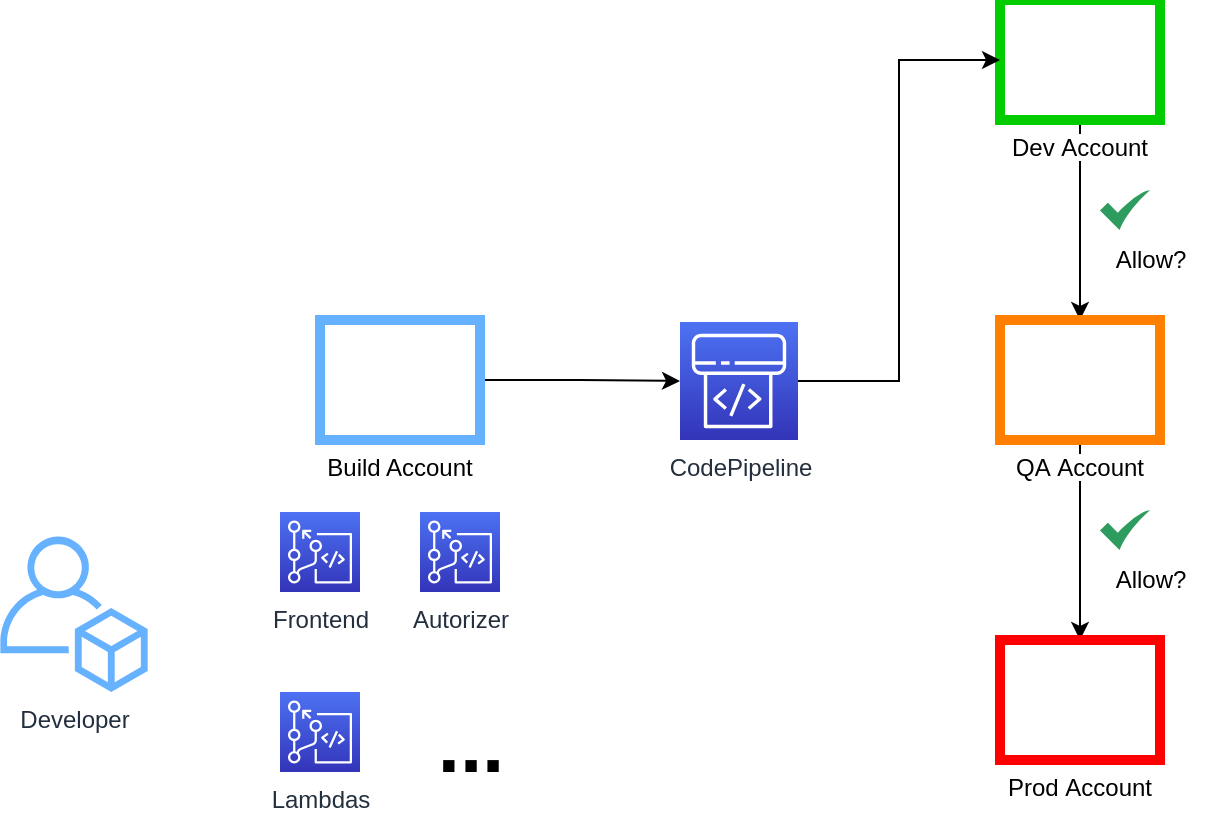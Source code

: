 <mxfile version="13.6.9" type="device"><diagram id="SlZtstMgZK9iHeEUNnSh" name="Pipeline"><mxGraphModel dx="1360" dy="745" grid="1" gridSize="10" guides="1" tooltips="1" connect="1" arrows="1" fold="1" page="1" pageScale="1" pageWidth="1100" pageHeight="850" math="0" shadow="0"><root><mxCell id="KtKBZEQvzSaUpNJu2F40-0"/><mxCell id="KtKBZEQvzSaUpNJu2F40-1" parent="KtKBZEQvzSaUpNJu2F40-0"/><mxCell id="KtKBZEQvzSaUpNJu2F40-2" value="Developer" style="outlineConnect=0;fontColor=#232F3E;gradientColor=none;strokeColor=none;dashed=0;verticalLabelPosition=bottom;verticalAlign=top;align=center;html=1;fontSize=12;fontStyle=0;aspect=fixed;pointerEvents=1;shape=mxgraph.aws4.organizations_account;fillColor=#66B2FF;" parent="KtKBZEQvzSaUpNJu2F40-1" vertex="1"><mxGeometry x="100" y="308" width="74" height="78" as="geometry"/></mxCell><mxCell id="W7Ql578L9ETA6g7fJ25K-4" value="" style="edgeStyle=orthogonalEdgeStyle;rounded=0;orthogonalLoop=1;jettySize=auto;html=1;startArrow=none;startFill=0;" parent="KtKBZEQvzSaUpNJu2F40-1" source="KtKBZEQvzSaUpNJu2F40-6" target="KtKBZEQvzSaUpNJu2F40-20" edge="1"><mxGeometry relative="1" as="geometry"/></mxCell><mxCell id="KtKBZEQvzSaUpNJu2F40-6" value="Build Account" style="shape=image;verticalLabelPosition=bottom;labelBackgroundColor=#ffffff;verticalAlign=top;aspect=fixed;imageAspect=0;image=https://futurumresearch.com/wp-content/uploads/2020/01/aws-logo.png;strokeWidth=5;imageBorder=#66B2FF;" parent="KtKBZEQvzSaUpNJu2F40-1" vertex="1"><mxGeometry x="260" y="200" width="80" height="60" as="geometry"/></mxCell><mxCell id="W7Ql578L9ETA6g7fJ25K-6" value="" style="edgeStyle=orthogonalEdgeStyle;rounded=0;orthogonalLoop=1;jettySize=auto;html=1;startArrow=none;startFill=0;" parent="KtKBZEQvzSaUpNJu2F40-1" source="KtKBZEQvzSaUpNJu2F40-8" target="KtKBZEQvzSaUpNJu2F40-9" edge="1"><mxGeometry relative="1" as="geometry"/></mxCell><mxCell id="KtKBZEQvzSaUpNJu2F40-8" value="Dev Account" style="shape=image;verticalLabelPosition=bottom;labelBackgroundColor=#ffffff;verticalAlign=top;aspect=fixed;imageAspect=0;image=https://futurumresearch.com/wp-content/uploads/2020/01/aws-logo.png;strokeWidth=5;imageBorder=#00CC00;" parent="KtKBZEQvzSaUpNJu2F40-1" vertex="1"><mxGeometry x="600" y="40" width="80" height="60" as="geometry"/></mxCell><mxCell id="W7Ql578L9ETA6g7fJ25K-7" value="" style="edgeStyle=orthogonalEdgeStyle;rounded=0;orthogonalLoop=1;jettySize=auto;html=1;startArrow=none;startFill=0;" parent="KtKBZEQvzSaUpNJu2F40-1" source="KtKBZEQvzSaUpNJu2F40-9" target="KtKBZEQvzSaUpNJu2F40-10" edge="1"><mxGeometry relative="1" as="geometry"/></mxCell><mxCell id="KtKBZEQvzSaUpNJu2F40-9" value="QA Account" style="shape=image;verticalLabelPosition=bottom;labelBackgroundColor=#ffffff;verticalAlign=top;aspect=fixed;imageAspect=0;image=https://futurumresearch.com/wp-content/uploads/2020/01/aws-logo.png;strokeWidth=5;imageBorder=#FF8000;" parent="KtKBZEQvzSaUpNJu2F40-1" vertex="1"><mxGeometry x="600" y="200" width="80" height="60" as="geometry"/></mxCell><mxCell id="KtKBZEQvzSaUpNJu2F40-10" value="Prod Account" style="shape=image;verticalLabelPosition=bottom;labelBackgroundColor=#ffffff;verticalAlign=top;aspect=fixed;imageAspect=0;image=https://futurumresearch.com/wp-content/uploads/2020/01/aws-logo.png;strokeWidth=5;imageBorder=#FF0000;" parent="KtKBZEQvzSaUpNJu2F40-1" vertex="1"><mxGeometry x="600" y="360" width="80" height="60" as="geometry"/></mxCell><mxCell id="KtKBZEQvzSaUpNJu2F40-16" value="Frontend" style="outlineConnect=0;fontColor=#232F3E;gradientColor=#4D72F3;gradientDirection=north;fillColor=#3334B9;strokeColor=#ffffff;dashed=0;verticalLabelPosition=bottom;verticalAlign=top;align=center;html=1;fontSize=12;fontStyle=0;aspect=fixed;shape=mxgraph.aws4.resourceIcon;resIcon=mxgraph.aws4.codecommit;" parent="KtKBZEQvzSaUpNJu2F40-1" vertex="1"><mxGeometry x="240" y="296" width="40" height="40" as="geometry"/></mxCell><mxCell id="KtKBZEQvzSaUpNJu2F40-17" value="Autorizer" style="outlineConnect=0;fontColor=#232F3E;gradientColor=#4D72F3;gradientDirection=north;fillColor=#3334B9;strokeColor=#ffffff;dashed=0;verticalLabelPosition=bottom;verticalAlign=top;align=center;html=1;fontSize=12;fontStyle=0;aspect=fixed;shape=mxgraph.aws4.resourceIcon;resIcon=mxgraph.aws4.codecommit;" parent="KtKBZEQvzSaUpNJu2F40-1" vertex="1"><mxGeometry x="310" y="296" width="40" height="40" as="geometry"/></mxCell><mxCell id="KtKBZEQvzSaUpNJu2F40-18" value="Lambdas" style="outlineConnect=0;fontColor=#232F3E;gradientColor=#4D72F3;gradientDirection=north;fillColor=#3334B9;strokeColor=#ffffff;dashed=0;verticalLabelPosition=bottom;verticalAlign=top;align=center;html=1;fontSize=12;fontStyle=0;aspect=fixed;shape=mxgraph.aws4.resourceIcon;resIcon=mxgraph.aws4.codecommit;" parent="KtKBZEQvzSaUpNJu2F40-1" vertex="1"><mxGeometry x="240" y="386" width="40" height="40" as="geometry"/></mxCell><mxCell id="KtKBZEQvzSaUpNJu2F40-19" value="&lt;b&gt;&lt;font style=&quot;font-size: 40px&quot;&gt;...&lt;/font&gt;&lt;/b&gt;" style="text;html=1;align=center;verticalAlign=middle;resizable=0;points=[];autosize=1;" parent="KtKBZEQvzSaUpNJu2F40-1" vertex="1"><mxGeometry x="310" y="396" width="50" height="30" as="geometry"/></mxCell><mxCell id="W7Ql578L9ETA6g7fJ25K-8" style="edgeStyle=orthogonalEdgeStyle;rounded=0;orthogonalLoop=1;jettySize=auto;html=1;entryX=0;entryY=0.5;entryDx=0;entryDy=0;startArrow=none;startFill=0;" parent="KtKBZEQvzSaUpNJu2F40-1" source="KtKBZEQvzSaUpNJu2F40-20" target="KtKBZEQvzSaUpNJu2F40-8" edge="1"><mxGeometry relative="1" as="geometry"/></mxCell><mxCell id="KtKBZEQvzSaUpNJu2F40-20" value="CodePipeline" style="outlineConnect=0;fontColor=#232F3E;gradientColor=#4D72F3;gradientDirection=north;fillColor=#3334B9;strokeColor=#ffffff;dashed=0;verticalLabelPosition=bottom;verticalAlign=top;align=center;html=1;fontSize=12;fontStyle=0;aspect=fixed;shape=mxgraph.aws4.resourceIcon;resIcon=mxgraph.aws4.codepipeline;" parent="KtKBZEQvzSaUpNJu2F40-1" vertex="1"><mxGeometry x="440" y="201" width="59" height="59" as="geometry"/></mxCell><mxCell id="QMOdTy1S3s98ubOdJ_Xz-5" value="" style="group" parent="KtKBZEQvzSaUpNJu2F40-1" vertex="1" connectable="0"><mxGeometry x="640" y="130" width="70" height="50" as="geometry"/></mxCell><mxCell id="QMOdTy1S3s98ubOdJ_Xz-0" value="" style="html=1;aspect=fixed;strokeColor=none;shadow=0;align=center;verticalAlign=top;fillColor=#2D9C5E;shape=mxgraph.gcp2.check;dashed=1;" parent="QMOdTy1S3s98ubOdJ_Xz-5" vertex="1"><mxGeometry x="10" y="5" width="25" height="20" as="geometry"/></mxCell><mxCell id="QMOdTy1S3s98ubOdJ_Xz-1" value="" style="shape=image;html=1;verticalAlign=top;verticalLabelPosition=bottom;labelBackgroundColor=#ffffff;imageAspect=0;aspect=fixed;image=https://cdn2.iconfinder.com/data/icons/letters-and-numbers-1/32/lowercase_letter_x_red-128.png;dashed=1;strokeWidth=5;fillColor=#FF8000;" parent="QMOdTy1S3s98ubOdJ_Xz-5" vertex="1"><mxGeometry x="30" width="30" height="30" as="geometry"/></mxCell><mxCell id="QMOdTy1S3s98ubOdJ_Xz-2" value="Allow?" style="text;html=1;align=center;verticalAlign=middle;resizable=0;points=[];autosize=1;" parent="QMOdTy1S3s98ubOdJ_Xz-5" vertex="1"><mxGeometry x="10" y="30" width="50" height="20" as="geometry"/></mxCell><mxCell id="QMOdTy1S3s98ubOdJ_Xz-6" value="" style="group" parent="KtKBZEQvzSaUpNJu2F40-1" vertex="1" connectable="0"><mxGeometry x="640" y="290" width="70" height="50" as="geometry"/></mxCell><mxCell id="QMOdTy1S3s98ubOdJ_Xz-7" value="" style="html=1;aspect=fixed;strokeColor=none;shadow=0;align=center;verticalAlign=top;fillColor=#2D9C5E;shape=mxgraph.gcp2.check;dashed=1;" parent="QMOdTy1S3s98ubOdJ_Xz-6" vertex="1"><mxGeometry x="10" y="5" width="25" height="20" as="geometry"/></mxCell><mxCell id="QMOdTy1S3s98ubOdJ_Xz-8" value="" style="shape=image;html=1;verticalAlign=top;verticalLabelPosition=bottom;labelBackgroundColor=#ffffff;imageAspect=0;aspect=fixed;image=https://cdn2.iconfinder.com/data/icons/letters-and-numbers-1/32/lowercase_letter_x_red-128.png;dashed=1;strokeWidth=5;fillColor=#FF8000;" parent="QMOdTy1S3s98ubOdJ_Xz-6" vertex="1"><mxGeometry x="30" width="30" height="30" as="geometry"/></mxCell><mxCell id="QMOdTy1S3s98ubOdJ_Xz-9" value="Allow?" style="text;html=1;align=center;verticalAlign=middle;resizable=0;points=[];autosize=1;" parent="QMOdTy1S3s98ubOdJ_Xz-6" vertex="1"><mxGeometry x="10" y="30" width="50" height="20" as="geometry"/></mxCell></root></mxGraphModel></diagram></mxfile>